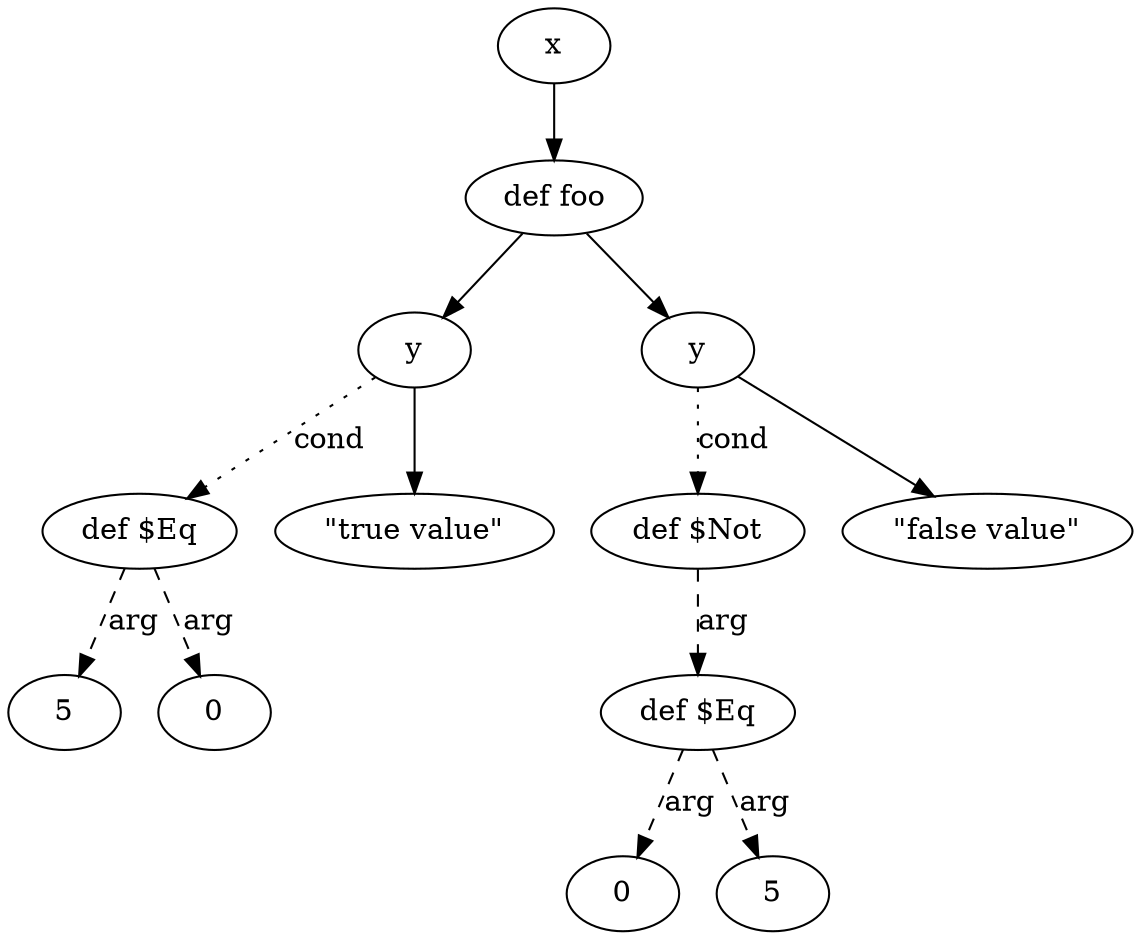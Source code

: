 digraph "" {
	graph [bb="0,0,484.47,448.4"];
	node [label="\N"];
	19	 [height=0.5,
		label="def $Not",
		pos="300,195.6",
		width=1.2526];
	20	 [height=0.5,
		label="def $Eq",
		pos="300,106.8",
		width=1.1483];
	19 -> 20	 [label=arg,
		lp="308.94,151.2",
		pos="e,300,124.87 300,177.2 300,165.09 300,149.01 300,135.27",
		style=dashed];
	21	 [height=0.5,
		label=0,
		pos="264,18",
		width=0.75];
	20 -> 21	 [label=arg,
		lp="293.94,62.4",
		pos="e,271.15,35.64 292.71,88.83 287.61,76.23 280.69,59.165 274.92,44.943",
		style=dashed];
	22	 [height=0.5,
		label=5,
		pos="336,18",
		width=0.75];
	20 -> 22	 [label=arg,
		lp="329.94,62.4",
		pos="e,328.85,35.64 307.29,88.83 312.39,76.23 319.31,59.165 325.08,44.943",
		style=dashed];
	12	 [height=0.5,
		label="def foo",
		pos="239,357.4",
		width=1.0737];
	13	 [height=0.5,
		label=y,
		pos="180,284.4",
		width=0.75];
	12 -> 13	 [pos="e,193,300.49 225.32,340.47 217.63,330.96 207.92,318.94 199.46,308.47"];
	18	 [height=0.5,
		label=y,
		pos="300,284.4",
		width=0.75];
	12 -> 18	 [pos="e,286.76,300.24 253.15,340.47 261.23,330.8 271.47,318.54 280.33,307.94"];
	14	 [height=0.5,
		label="def $Eq",
		pos="63,195.6",
		width=1.1483];
	13 -> 14	 [label=cond,
		lp="145.61,240",
		pos="e,83.609,211.24 161.98,270.72 143.22,256.48 113.57,233.98 91.611,217.32",
		style=dotted];
	17	 [height=0.5,
		label="\"true value\"",
		pos="180,195.6",
		width=1.5905];
	13 -> 17	 [pos="e,180,213.67 180,266 180,253.89 180,237.81 180,224.07"];
	16	 [height=0.5,
		label=5,
		pos="27,106.8",
		width=0.75];
	14 -> 16	 [label=arg,
		lp="57.938,151.2",
		pos="e,34.151,124.44 55.715,177.63 50.607,165.03 43.689,147.97 37.923,133.74",
		style=dashed];
	15	 [height=0.5,
		label=0,
		pos="99,106.8",
		width=0.75];
	14 -> 15	 [label=arg,
		lp="93.938,151.2",
		pos="e,91.849,124.44 70.285,177.63 75.393,165.03 82.311,147.97 88.077,133.74",
		style=dashed];
	11	 [height=0.5,
		label=x,
		pos="239,430.4",
		width=0.75];
	11 -> 12	 [pos="e,239,375.49 239,412.36 239,404.28 239,394.58 239,385.58"];
	18 -> 19	 [label=cond,
		lp="313.61,240",
		pos="e,300,213.67 300,266 300,253.89 300,237.81 300,224.07",
		style=dotted];
	23	 [height=0.5,
		label="\"false value\"",
		pos="424,195.6",
		width=1.6797];
	18 -> 23	 [pos="e,400.65,212.32 318.56,271.11 338.06,257.14 369.07,234.94 392.42,218.21"];
}
